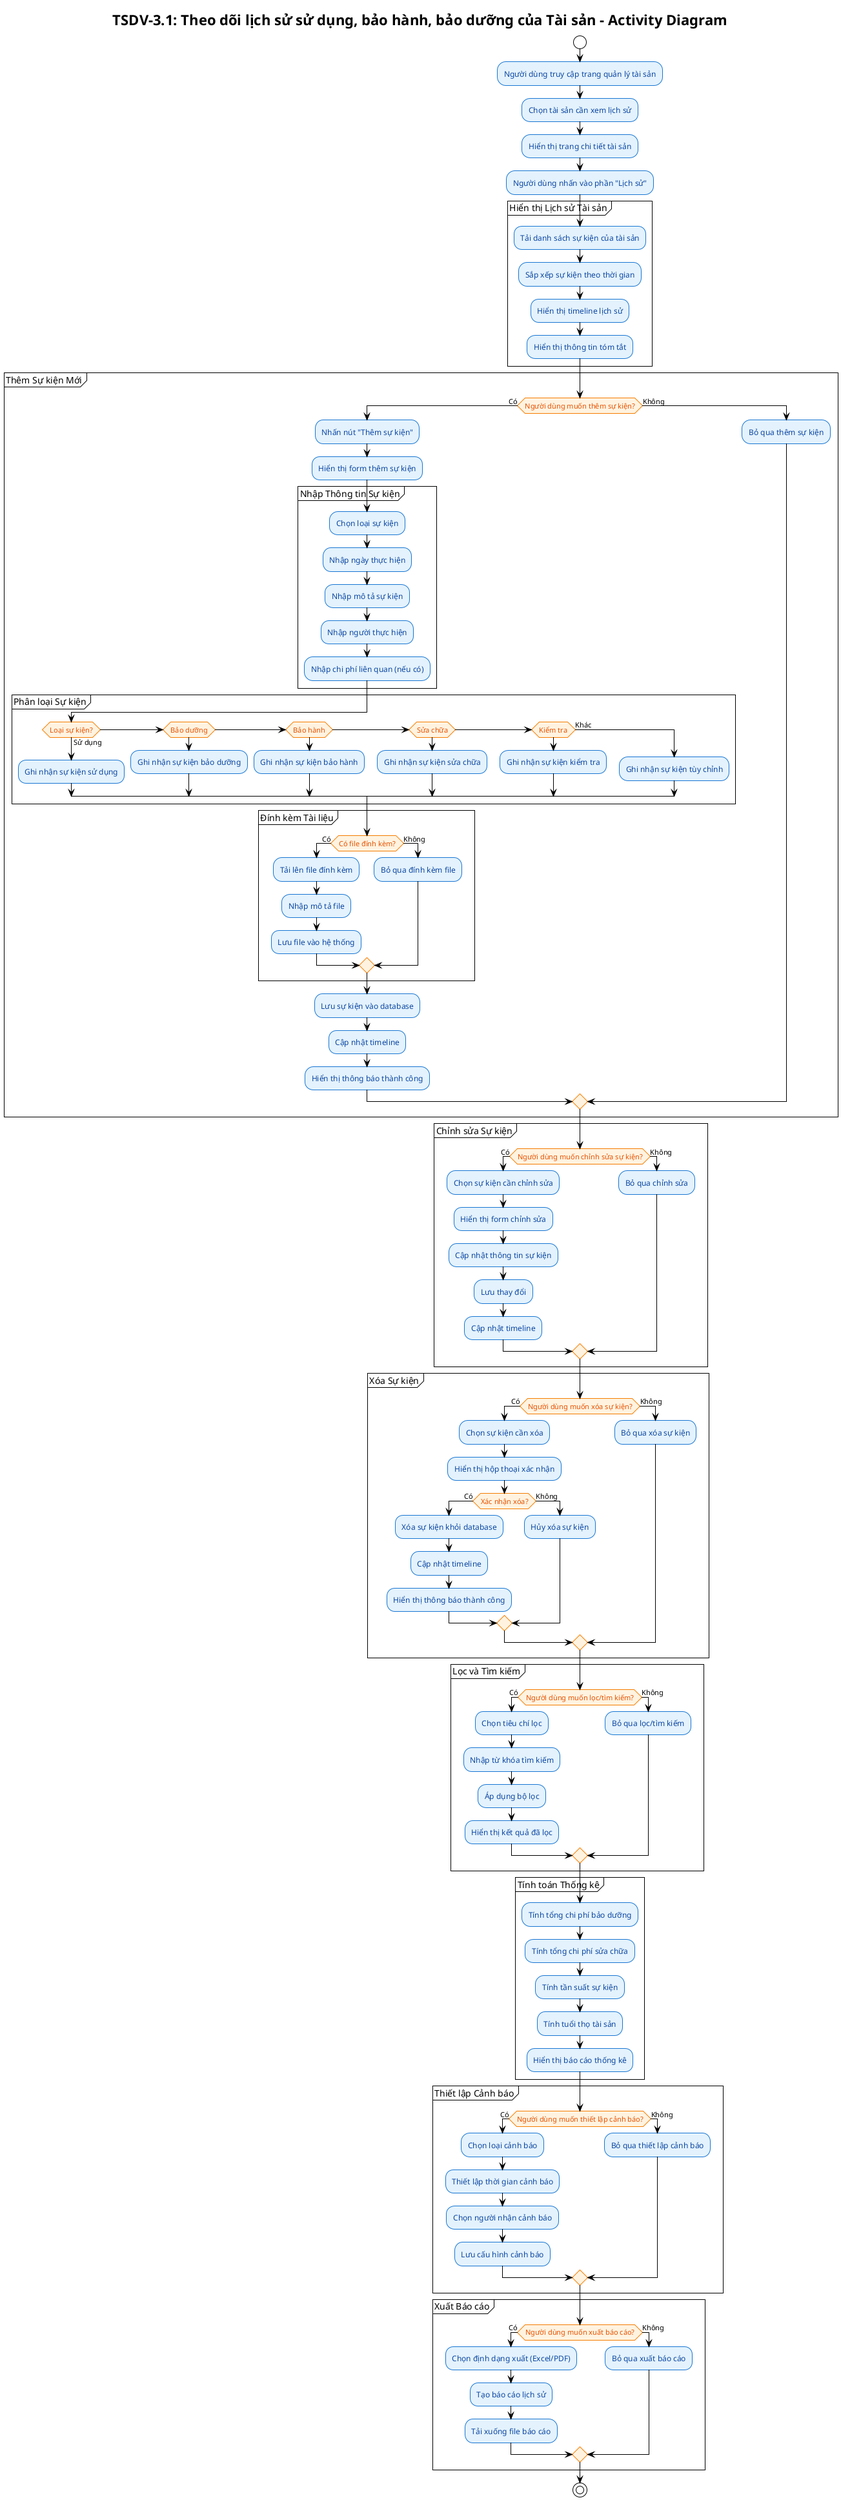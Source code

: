 @startuml TSDV-3.1 Activity Diagram
!theme plain
skinparam backgroundColor #FFFFFF
skinparam activity {
  BackgroundColor #E3F2FD
  BorderColor #1976D2
  FontColor #0D47A1
}
skinparam activityDiamond {
  BackgroundColor #FFF3E0
  BorderColor #F57C00
  FontColor #E65100
}
skinparam activityStart {
  BackgroundColor #C8E6C9
  BorderColor #388E3C
  FontColor #1B5E20
}
skinparam activityEnd {
  BackgroundColor #FFCDD2
  BorderColor #D32F2F
  FontColor #B71C1C
}

title TSDV-3.1: Theo dõi lịch sử sử dụng, bảo hành, bảo dưỡng của Tài sản - Activity Diagram

start

:Người dùng truy cập trang quản lý tài sản;

:Chọn tài sản cần xem lịch sử;

:Hiển thị trang chi tiết tài sản;

:Người dùng nhấn vào phần "Lịch sử";

partition "Hiển thị Lịch sử Tài sản" {
  :Tải danh sách sự kiện của tài sản;
  :Sắp xếp sự kiện theo thời gian;
  :Hiển thị timeline lịch sử;
  :Hiển thị thông tin tóm tắt;
}

partition "Thêm Sự kiện Mới" {
  if (Người dùng muốn thêm sự kiện?) then (Có)
    :Nhấn nút "Thêm sự kiện";
    :Hiển thị form thêm sự kiện;
    
    partition "Nhập Thông tin Sự kiện" {
      :Chọn loại sự kiện;
      :Nhập ngày thực hiện;
      :Nhập mô tả sự kiện;
      :Nhập người thực hiện;
      :Nhập chi phí liên quan (nếu có);
    }
    
    partition "Phân loại Sự kiện" {
      if (Loại sự kiện?) then (Sử dụng)
        :Ghi nhận sự kiện sử dụng;
      elseif (Bảo dưỡng) then
        :Ghi nhận sự kiện bảo dưỡng;
      elseif (Bảo hành) then
        :Ghi nhận sự kiện bảo hành;
      elseif (Sửa chữa) then
        :Ghi nhận sự kiện sửa chữa;
      elseif (Kiểm tra) then
        :Ghi nhận sự kiện kiểm tra;
      else (Khác)
        :Ghi nhận sự kiện tùy chỉnh;
      endif
    }
    
    partition "Đính kèm Tài liệu" {
      if (Có file đính kèm?) then (Có)
        :Tải lên file đính kèm;
        :Nhập mô tả file;
        :Lưu file vào hệ thống;
      else (Không)
        :Bỏ qua đính kèm file;
      endif
    }
    
    :Lưu sự kiện vào database;
    :Cập nhật timeline;
    :Hiển thị thông báo thành công;
  else (Không)
    :Bỏ qua thêm sự kiện;
  endif
}

partition "Chỉnh sửa Sự kiện" {
  if (Người dùng muốn chỉnh sửa sự kiện?) then (Có)
    :Chọn sự kiện cần chỉnh sửa;
    :Hiển thị form chỉnh sửa;
    :Cập nhật thông tin sự kiện;
    :Lưu thay đổi;
    :Cập nhật timeline;
  else (Không)
    :Bỏ qua chỉnh sửa;
  endif
}

partition "Xóa Sự kiện" {
  if (Người dùng muốn xóa sự kiện?) then (Có)
    :Chọn sự kiện cần xóa;
    :Hiển thị hộp thoại xác nhận;
    if (Xác nhận xóa?) then (Có)
      :Xóa sự kiện khỏi database;
      :Cập nhật timeline;
      :Hiển thị thông báo thành công;
    else (Không)
      :Hủy xóa sự kiện;
    endif
  else (Không)
    :Bỏ qua xóa sự kiện;
  endif
}

partition "Lọc và Tìm kiếm" {
  if (Người dùng muốn lọc/tìm kiếm?) then (Có)
    :Chọn tiêu chí lọc;
    :Nhập từ khóa tìm kiếm;
    :Áp dụng bộ lọc;
    :Hiển thị kết quả đã lọc;
  else (Không)
    :Bỏ qua lọc/tìm kiếm;
  endif
}

partition "Tính toán Thống kê" {
  :Tính tổng chi phí bảo dưỡng;
  :Tính tổng chi phí sửa chữa;
  :Tính tần suất sự kiện;
  :Tính tuổi thọ tài sản;
  :Hiển thị báo cáo thống kê;
}

partition "Thiết lập Cảnh báo" {
  if (Người dùng muốn thiết lập cảnh báo?) then (Có)
    :Chọn loại cảnh báo;
    :Thiết lập thời gian cảnh báo;
    :Chọn người nhận cảnh báo;
    :Lưu cấu hình cảnh báo;
  else (Không)
    :Bỏ qua thiết lập cảnh báo;
  endif
}

partition "Xuất Báo cáo" {
  if (Người dùng muốn xuất báo cáo?) then (Có)
    :Chọn định dạng xuất (Excel/PDF);
    :Tạo báo cáo lịch sử;
    :Tải xuống file báo cáo;
  else (Không)
    :Bỏ qua xuất báo cáo;
  endif
}

stop

@enduml
